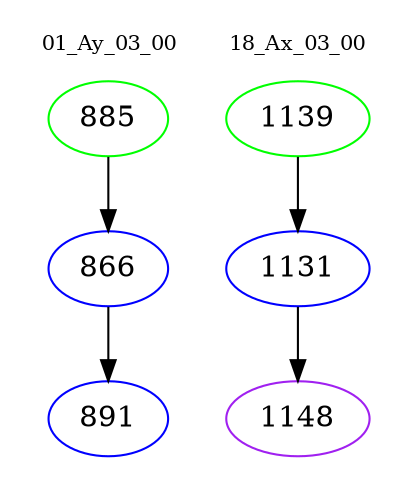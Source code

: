 digraph{
subgraph cluster_0 {
color = white
label = "01_Ay_03_00";
fontsize=10;
T0_885 [label="885", color="green"]
T0_885 -> T0_866 [color="black"]
T0_866 [label="866", color="blue"]
T0_866 -> T0_891 [color="black"]
T0_891 [label="891", color="blue"]
}
subgraph cluster_1 {
color = white
label = "18_Ax_03_00";
fontsize=10;
T1_1139 [label="1139", color="green"]
T1_1139 -> T1_1131 [color="black"]
T1_1131 [label="1131", color="blue"]
T1_1131 -> T1_1148 [color="black"]
T1_1148 [label="1148", color="purple"]
}
}
